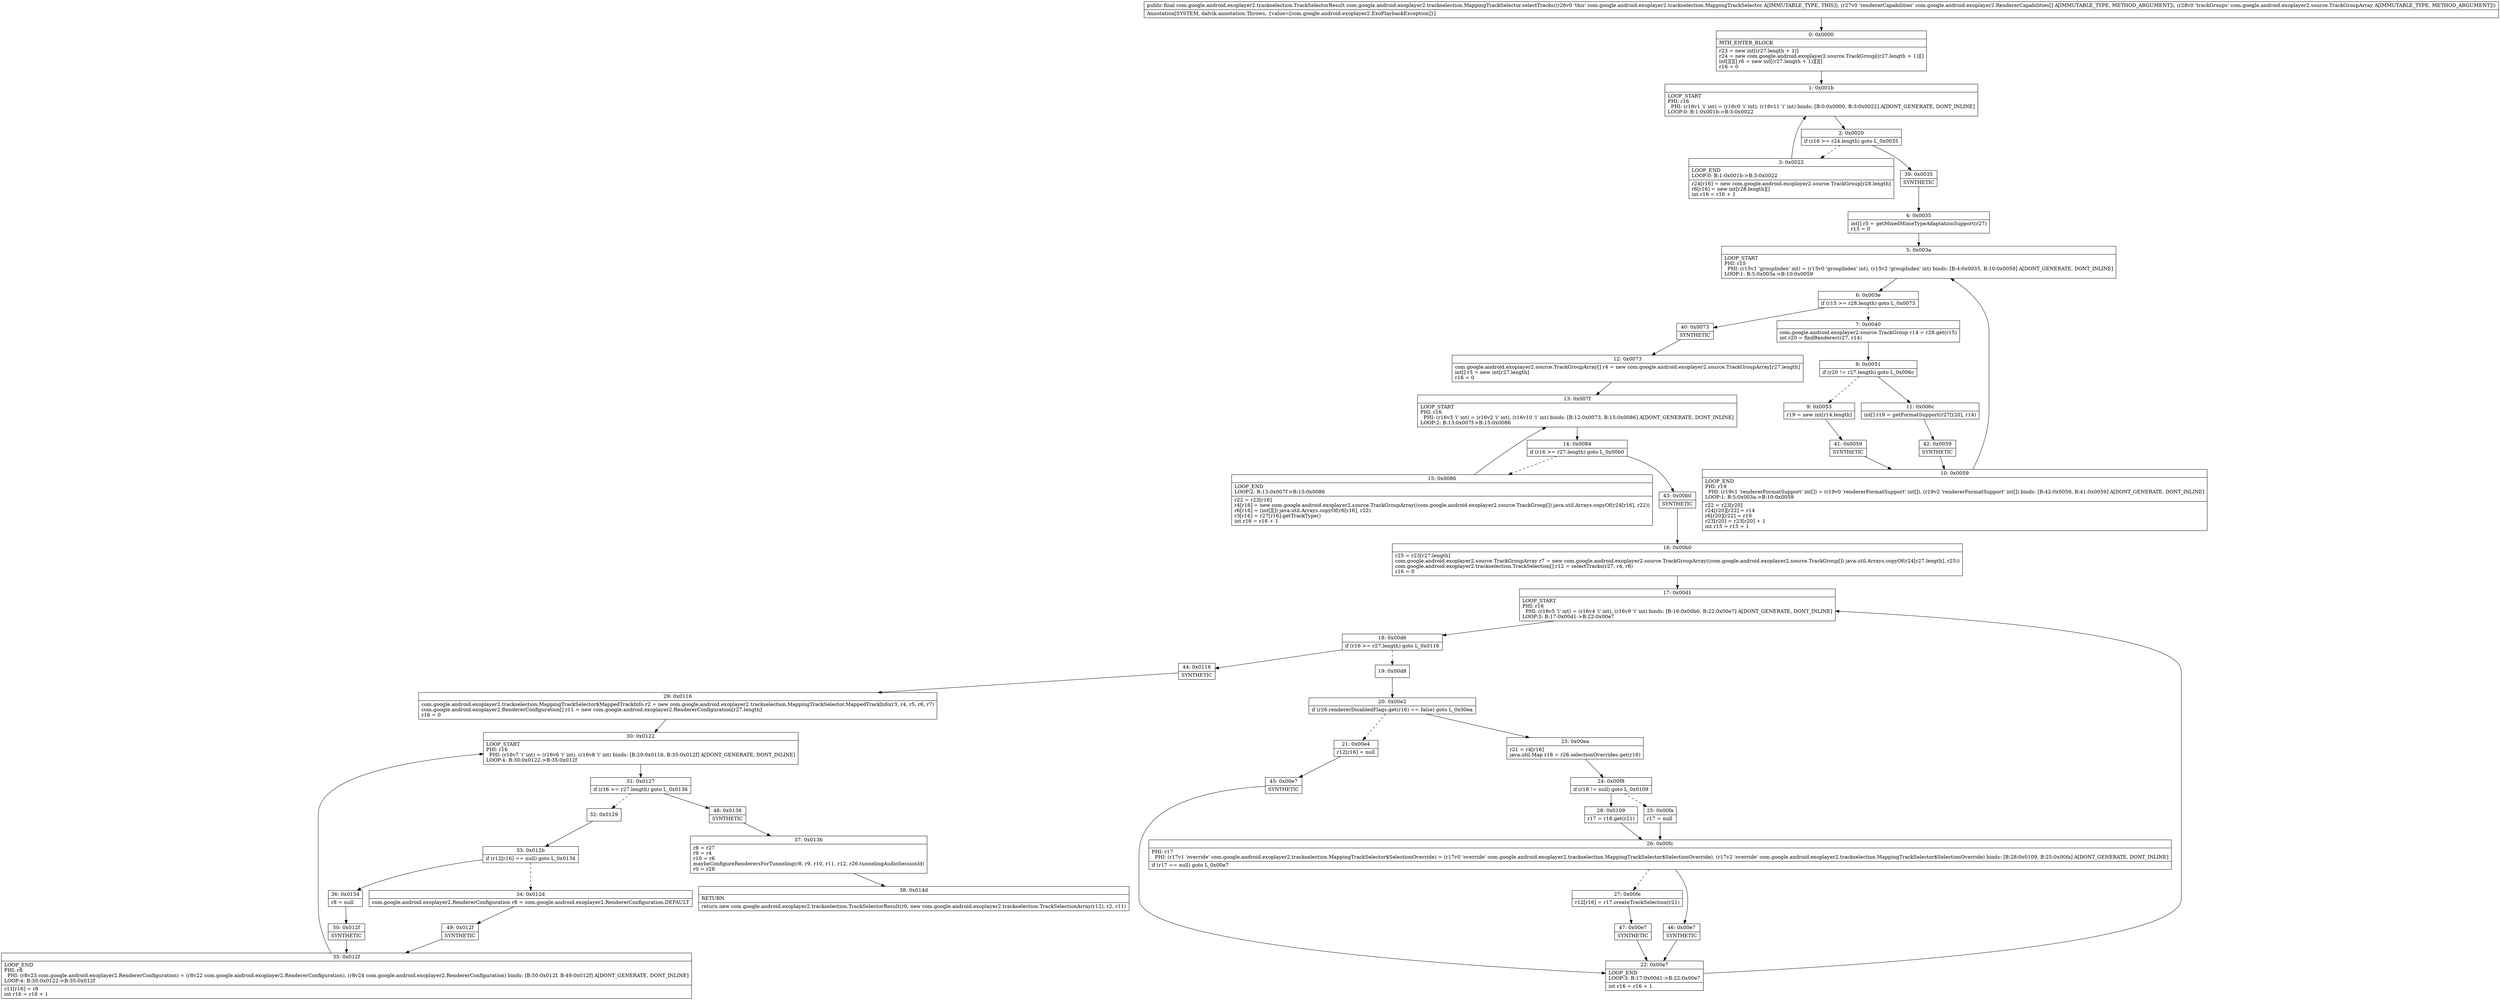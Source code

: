 digraph "CFG forcom.google.android.exoplayer2.trackselection.MappingTrackSelector.selectTracks([Lcom\/google\/android\/exoplayer2\/RendererCapabilities;Lcom\/google\/android\/exoplayer2\/source\/TrackGroupArray;)Lcom\/google\/android\/exoplayer2\/trackselection\/TrackSelectorResult;" {
Node_0 [shape=record,label="{0\:\ 0x0000|MTH_ENTER_BLOCK\l|r23 = new int[(r27.length + 1)]\lr24 = new com.google.android.exoplayer2.source.TrackGroup[(r27.length + 1)][]\lint[][][] r6 = new int[(r27.length + 1)][][]\lr16 = 0\l}"];
Node_1 [shape=record,label="{1\:\ 0x001b|LOOP_START\lPHI: r16 \l  PHI: (r16v1 'i' int) = (r16v0 'i' int), (r16v11 'i' int) binds: [B:0:0x0000, B:3:0x0022] A[DONT_GENERATE, DONT_INLINE]\lLOOP:0: B:1:0x001b\-\>B:3:0x0022\l}"];
Node_2 [shape=record,label="{2\:\ 0x0020|if (r16 \>= r24.length) goto L_0x0035\l}"];
Node_3 [shape=record,label="{3\:\ 0x0022|LOOP_END\lLOOP:0: B:1:0x001b\-\>B:3:0x0022\l|r24[r16] = new com.google.android.exoplayer2.source.TrackGroup[r28.length]\lr6[r16] = new int[r28.length][]\lint r16 = r16 + 1\l}"];
Node_4 [shape=record,label="{4\:\ 0x0035|int[] r5 = getMixedMimeTypeAdaptationSupport(r27)\lr15 = 0\l}"];
Node_5 [shape=record,label="{5\:\ 0x003a|LOOP_START\lPHI: r15 \l  PHI: (r15v1 'groupIndex' int) = (r15v0 'groupIndex' int), (r15v2 'groupIndex' int) binds: [B:4:0x0035, B:10:0x0059] A[DONT_GENERATE, DONT_INLINE]\lLOOP:1: B:5:0x003a\-\>B:10:0x0059\l}"];
Node_6 [shape=record,label="{6\:\ 0x003e|if (r15 \>= r28.length) goto L_0x0073\l}"];
Node_7 [shape=record,label="{7\:\ 0x0040|com.google.android.exoplayer2.source.TrackGroup r14 = r28.get(r15)\lint r20 = findRenderer(r27, r14)\l}"];
Node_8 [shape=record,label="{8\:\ 0x0051|if (r20 != r27.length) goto L_0x006c\l}"];
Node_9 [shape=record,label="{9\:\ 0x0053|r19 = new int[r14.length]\l}"];
Node_10 [shape=record,label="{10\:\ 0x0059|LOOP_END\lPHI: r19 \l  PHI: (r19v1 'rendererFormatSupport' int[]) = (r19v0 'rendererFormatSupport' int[]), (r19v2 'rendererFormatSupport' int[]) binds: [B:42:0x0059, B:41:0x0059] A[DONT_GENERATE, DONT_INLINE]\lLOOP:1: B:5:0x003a\-\>B:10:0x0059\l|r22 = r23[r20]\lr24[r20][r22] = r14\lr6[r20][r22] = r19\lr23[r20] = r23[r20] + 1\lint r15 = r15 + 1\l}"];
Node_11 [shape=record,label="{11\:\ 0x006c|int[] r19 = getFormatSupport(r27[r20], r14)\l}"];
Node_12 [shape=record,label="{12\:\ 0x0073|com.google.android.exoplayer2.source.TrackGroupArray[] r4 = new com.google.android.exoplayer2.source.TrackGroupArray[r27.length]\lint[] r3 = new int[r27.length]\lr16 = 0\l}"];
Node_13 [shape=record,label="{13\:\ 0x007f|LOOP_START\lPHI: r16 \l  PHI: (r16v3 'i' int) = (r16v2 'i' int), (r16v10 'i' int) binds: [B:12:0x0073, B:15:0x0086] A[DONT_GENERATE, DONT_INLINE]\lLOOP:2: B:13:0x007f\-\>B:15:0x0086\l}"];
Node_14 [shape=record,label="{14\:\ 0x0084|if (r16 \>= r27.length) goto L_0x00b0\l}"];
Node_15 [shape=record,label="{15\:\ 0x0086|LOOP_END\lLOOP:2: B:13:0x007f\-\>B:15:0x0086\l|r22 = r23[r16]\lr4[r16] = new com.google.android.exoplayer2.source.TrackGroupArray((com.google.android.exoplayer2.source.TrackGroup[]) java.util.Arrays.copyOf(r24[r16], r22))\lr6[r16] = (int[][]) java.util.Arrays.copyOf(r6[r16], r22)\lr3[r16] = r27[r16].getTrackType()\lint r16 = r16 + 1\l}"];
Node_16 [shape=record,label="{16\:\ 0x00b0|r25 = r23[r27.length]\lcom.google.android.exoplayer2.source.TrackGroupArray r7 = new com.google.android.exoplayer2.source.TrackGroupArray((com.google.android.exoplayer2.source.TrackGroup[]) java.util.Arrays.copyOf(r24[r27.length], r25))\lcom.google.android.exoplayer2.trackselection.TrackSelection[] r12 = selectTracks(r27, r4, r6)\lr16 = 0\l}"];
Node_17 [shape=record,label="{17\:\ 0x00d1|LOOP_START\lPHI: r16 \l  PHI: (r16v5 'i' int) = (r16v4 'i' int), (r16v9 'i' int) binds: [B:16:0x00b0, B:22:0x00e7] A[DONT_GENERATE, DONT_INLINE]\lLOOP:3: B:17:0x00d1\-\>B:22:0x00e7\l}"];
Node_18 [shape=record,label="{18\:\ 0x00d6|if (r16 \>= r27.length) goto L_0x0116\l}"];
Node_19 [shape=record,label="{19\:\ 0x00d8}"];
Node_20 [shape=record,label="{20\:\ 0x00e2|if (r26.rendererDisabledFlags.get(r16) == false) goto L_0x00ea\l}"];
Node_21 [shape=record,label="{21\:\ 0x00e4|r12[r16] = null\l}"];
Node_22 [shape=record,label="{22\:\ 0x00e7|LOOP_END\lLOOP:3: B:17:0x00d1\-\>B:22:0x00e7\l|int r16 = r16 + 1\l}"];
Node_23 [shape=record,label="{23\:\ 0x00ea|r21 = r4[r16]\ljava.util.Map r18 = r26.selectionOverrides.get(r16)\l}"];
Node_24 [shape=record,label="{24\:\ 0x00f8|if (r18 != null) goto L_0x0109\l}"];
Node_25 [shape=record,label="{25\:\ 0x00fa|r17 = null\l}"];
Node_26 [shape=record,label="{26\:\ 0x00fc|PHI: r17 \l  PHI: (r17v1 'override' com.google.android.exoplayer2.trackselection.MappingTrackSelector$SelectionOverride) = (r17v0 'override' com.google.android.exoplayer2.trackselection.MappingTrackSelector$SelectionOverride), (r17v2 'override' com.google.android.exoplayer2.trackselection.MappingTrackSelector$SelectionOverride) binds: [B:28:0x0109, B:25:0x00fa] A[DONT_GENERATE, DONT_INLINE]\l|if (r17 == null) goto L_0x00e7\l}"];
Node_27 [shape=record,label="{27\:\ 0x00fe|r12[r16] = r17.createTrackSelection(r21)\l}"];
Node_28 [shape=record,label="{28\:\ 0x0109|r17 = r18.get(r21)\l}"];
Node_29 [shape=record,label="{29\:\ 0x0116|com.google.android.exoplayer2.trackselection.MappingTrackSelector$MappedTrackInfo r2 = new com.google.android.exoplayer2.trackselection.MappingTrackSelector.MappedTrackInfo(r3, r4, r5, r6, r7)\lcom.google.android.exoplayer2.RendererConfiguration[] r11 = new com.google.android.exoplayer2.RendererConfiguration[r27.length]\lr16 = 0\l}"];
Node_30 [shape=record,label="{30\:\ 0x0122|LOOP_START\lPHI: r16 \l  PHI: (r16v7 'i' int) = (r16v6 'i' int), (r16v8 'i' int) binds: [B:29:0x0116, B:35:0x012f] A[DONT_GENERATE, DONT_INLINE]\lLOOP:4: B:30:0x0122\-\>B:35:0x012f\l}"];
Node_31 [shape=record,label="{31\:\ 0x0127|if (r16 \>= r27.length) goto L_0x0136\l}"];
Node_32 [shape=record,label="{32\:\ 0x0129}"];
Node_33 [shape=record,label="{33\:\ 0x012b|if (r12[r16] == null) goto L_0x0134\l}"];
Node_34 [shape=record,label="{34\:\ 0x012d|com.google.android.exoplayer2.RendererConfiguration r8 = com.google.android.exoplayer2.RendererConfiguration.DEFAULT\l}"];
Node_35 [shape=record,label="{35\:\ 0x012f|LOOP_END\lPHI: r8 \l  PHI: (r8v23 com.google.android.exoplayer2.RendererConfiguration) = (r8v22 com.google.android.exoplayer2.RendererConfiguration), (r8v24 com.google.android.exoplayer2.RendererConfiguration) binds: [B:50:0x012f, B:49:0x012f] A[DONT_GENERATE, DONT_INLINE]\lLOOP:4: B:30:0x0122\-\>B:35:0x012f\l|r11[r16] = r8\lint r16 = r16 + 1\l}"];
Node_36 [shape=record,label="{36\:\ 0x0134|r8 = null\l}"];
Node_37 [shape=record,label="{37\:\ 0x0136|r8 = r27\lr9 = r4\lr10 = r6\lmaybeConfigureRenderersForTunneling(r8, r9, r10, r11, r12, r26.tunnelingAudioSessionId)\lr0 = r28\l}"];
Node_38 [shape=record,label="{38\:\ 0x014d|RETURN\l|return new com.google.android.exoplayer2.trackselection.TrackSelectorResult(r0, new com.google.android.exoplayer2.trackselection.TrackSelectionArray(r12), r2, r11)\l}"];
Node_39 [shape=record,label="{39\:\ 0x0035|SYNTHETIC\l}"];
Node_40 [shape=record,label="{40\:\ 0x0073|SYNTHETIC\l}"];
Node_41 [shape=record,label="{41\:\ 0x0059|SYNTHETIC\l}"];
Node_42 [shape=record,label="{42\:\ 0x0059|SYNTHETIC\l}"];
Node_43 [shape=record,label="{43\:\ 0x00b0|SYNTHETIC\l}"];
Node_44 [shape=record,label="{44\:\ 0x0116|SYNTHETIC\l}"];
Node_45 [shape=record,label="{45\:\ 0x00e7|SYNTHETIC\l}"];
Node_46 [shape=record,label="{46\:\ 0x00e7|SYNTHETIC\l}"];
Node_47 [shape=record,label="{47\:\ 0x00e7|SYNTHETIC\l}"];
Node_48 [shape=record,label="{48\:\ 0x0136|SYNTHETIC\l}"];
Node_49 [shape=record,label="{49\:\ 0x012f|SYNTHETIC\l}"];
Node_50 [shape=record,label="{50\:\ 0x012f|SYNTHETIC\l}"];
MethodNode[shape=record,label="{public final com.google.android.exoplayer2.trackselection.TrackSelectorResult com.google.android.exoplayer2.trackselection.MappingTrackSelector.selectTracks((r26v0 'this' com.google.android.exoplayer2.trackselection.MappingTrackSelector A[IMMUTABLE_TYPE, THIS]), (r27v0 'rendererCapabilities' com.google.android.exoplayer2.RendererCapabilities[] A[IMMUTABLE_TYPE, METHOD_ARGUMENT]), (r28v0 'trackGroups' com.google.android.exoplayer2.source.TrackGroupArray A[IMMUTABLE_TYPE, METHOD_ARGUMENT]))  | Annotation[SYSTEM, dalvik.annotation.Throws, \{value=[com.google.android.exoplayer2.ExoPlaybackException]\}]\l}"];
MethodNode -> Node_0;
Node_0 -> Node_1;
Node_1 -> Node_2;
Node_2 -> Node_3[style=dashed];
Node_2 -> Node_39;
Node_3 -> Node_1;
Node_4 -> Node_5;
Node_5 -> Node_6;
Node_6 -> Node_7[style=dashed];
Node_6 -> Node_40;
Node_7 -> Node_8;
Node_8 -> Node_9[style=dashed];
Node_8 -> Node_11;
Node_9 -> Node_41;
Node_10 -> Node_5;
Node_11 -> Node_42;
Node_12 -> Node_13;
Node_13 -> Node_14;
Node_14 -> Node_15[style=dashed];
Node_14 -> Node_43;
Node_15 -> Node_13;
Node_16 -> Node_17;
Node_17 -> Node_18;
Node_18 -> Node_19[style=dashed];
Node_18 -> Node_44;
Node_19 -> Node_20;
Node_20 -> Node_21[style=dashed];
Node_20 -> Node_23;
Node_21 -> Node_45;
Node_22 -> Node_17;
Node_23 -> Node_24;
Node_24 -> Node_25[style=dashed];
Node_24 -> Node_28;
Node_25 -> Node_26;
Node_26 -> Node_27[style=dashed];
Node_26 -> Node_46;
Node_27 -> Node_47;
Node_28 -> Node_26;
Node_29 -> Node_30;
Node_30 -> Node_31;
Node_31 -> Node_32[style=dashed];
Node_31 -> Node_48;
Node_32 -> Node_33;
Node_33 -> Node_34[style=dashed];
Node_33 -> Node_36;
Node_34 -> Node_49;
Node_35 -> Node_30;
Node_36 -> Node_50;
Node_37 -> Node_38;
Node_39 -> Node_4;
Node_40 -> Node_12;
Node_41 -> Node_10;
Node_42 -> Node_10;
Node_43 -> Node_16;
Node_44 -> Node_29;
Node_45 -> Node_22;
Node_46 -> Node_22;
Node_47 -> Node_22;
Node_48 -> Node_37;
Node_49 -> Node_35;
Node_50 -> Node_35;
}

